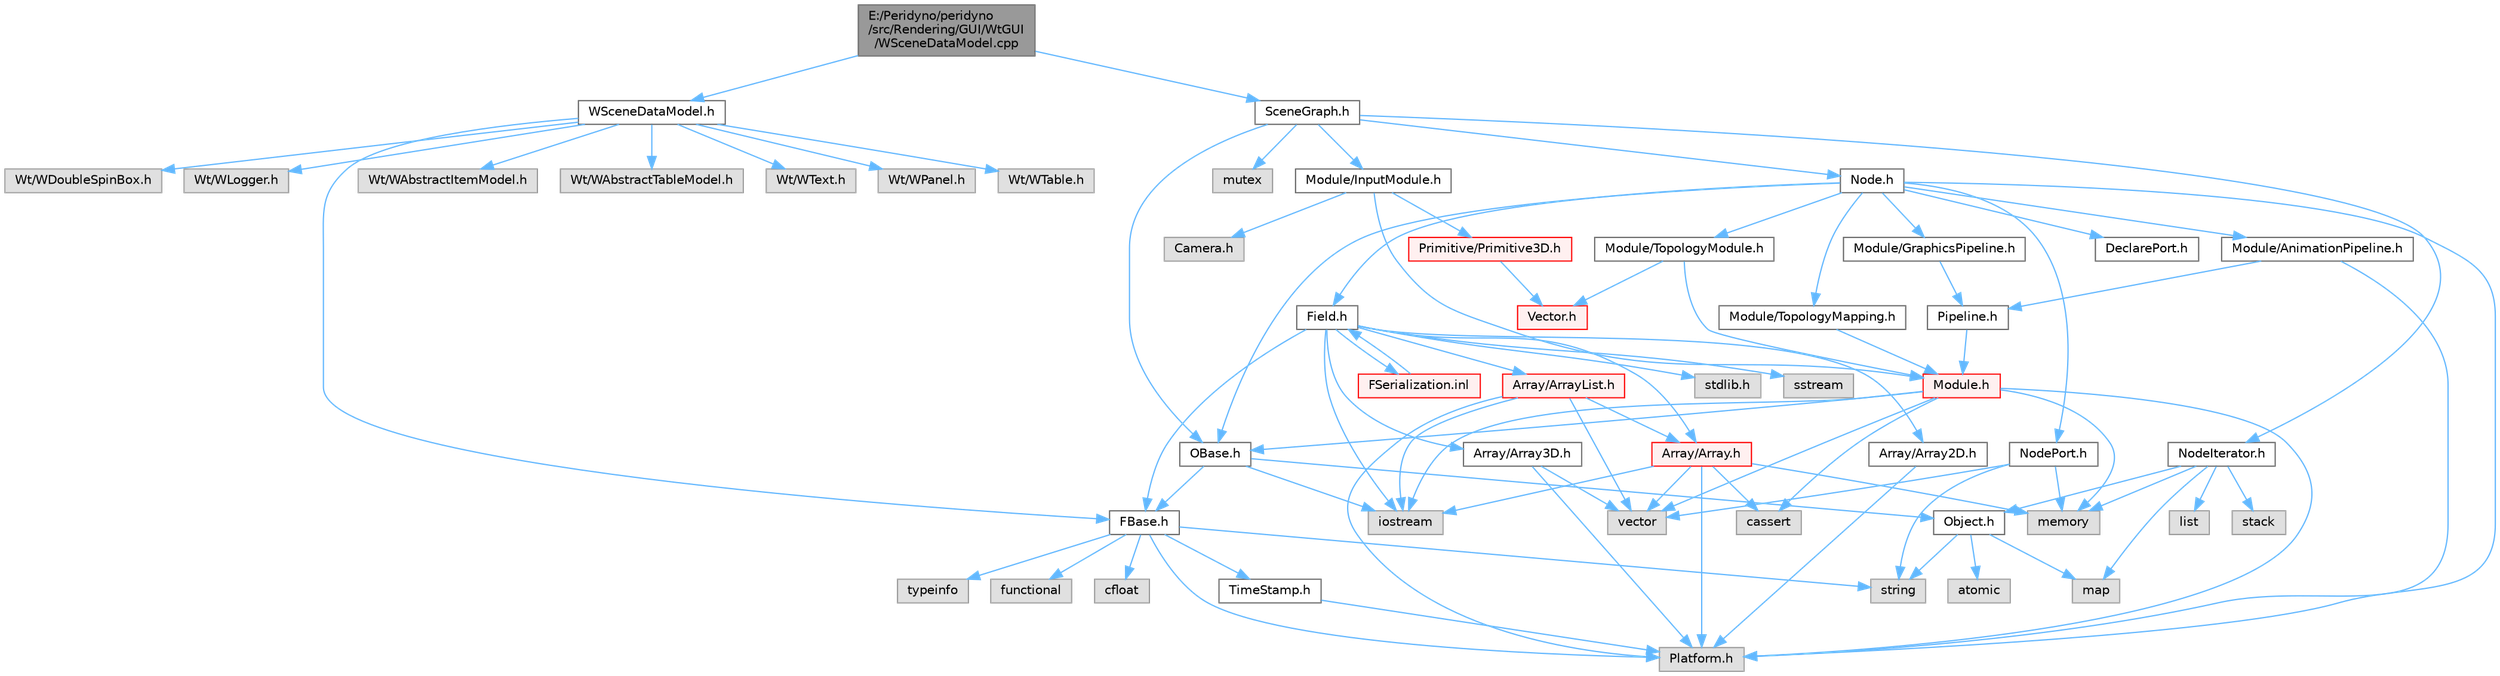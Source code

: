 digraph "E:/Peridyno/peridyno/src/Rendering/GUI/WtGUI/WSceneDataModel.cpp"
{
 // LATEX_PDF_SIZE
  bgcolor="transparent";
  edge [fontname=Helvetica,fontsize=10,labelfontname=Helvetica,labelfontsize=10];
  node [fontname=Helvetica,fontsize=10,shape=box,height=0.2,width=0.4];
  Node1 [id="Node000001",label="E:/Peridyno/peridyno\l/src/Rendering/GUI/WtGUI\l/WSceneDataModel.cpp",height=0.2,width=0.4,color="gray40", fillcolor="grey60", style="filled", fontcolor="black",tooltip=" "];
  Node1 -> Node2 [id="edge1_Node000001_Node000002",color="steelblue1",style="solid",tooltip=" "];
  Node2 [id="Node000002",label="WSceneDataModel.h",height=0.2,width=0.4,color="grey40", fillcolor="white", style="filled",URL="$_w_scene_data_model_8h.html",tooltip=" "];
  Node2 -> Node3 [id="edge2_Node000002_Node000003",color="steelblue1",style="solid",tooltip=" "];
  Node3 [id="Node000003",label="Wt/WAbstractItemModel.h",height=0.2,width=0.4,color="grey60", fillcolor="#E0E0E0", style="filled",tooltip=" "];
  Node2 -> Node4 [id="edge3_Node000002_Node000004",color="steelblue1",style="solid",tooltip=" "];
  Node4 [id="Node000004",label="Wt/WAbstractTableModel.h",height=0.2,width=0.4,color="grey60", fillcolor="#E0E0E0", style="filled",tooltip=" "];
  Node2 -> Node5 [id="edge4_Node000002_Node000005",color="steelblue1",style="solid",tooltip=" "];
  Node5 [id="Node000005",label="Wt/WText.h",height=0.2,width=0.4,color="grey60", fillcolor="#E0E0E0", style="filled",tooltip=" "];
  Node2 -> Node6 [id="edge5_Node000002_Node000006",color="steelblue1",style="solid",tooltip=" "];
  Node6 [id="Node000006",label="Wt/WPanel.h",height=0.2,width=0.4,color="grey60", fillcolor="#E0E0E0", style="filled",tooltip=" "];
  Node2 -> Node7 [id="edge6_Node000002_Node000007",color="steelblue1",style="solid",tooltip=" "];
  Node7 [id="Node000007",label="Wt/WTable.h",height=0.2,width=0.4,color="grey60", fillcolor="#E0E0E0", style="filled",tooltip=" "];
  Node2 -> Node8 [id="edge7_Node000002_Node000008",color="steelblue1",style="solid",tooltip=" "];
  Node8 [id="Node000008",label="Wt/WDoubleSpinBox.h",height=0.2,width=0.4,color="grey60", fillcolor="#E0E0E0", style="filled",tooltip=" "];
  Node2 -> Node9 [id="edge8_Node000002_Node000009",color="steelblue1",style="solid",tooltip=" "];
  Node9 [id="Node000009",label="Wt/WLogger.h",height=0.2,width=0.4,color="grey60", fillcolor="#E0E0E0", style="filled",tooltip=" "];
  Node2 -> Node10 [id="edge9_Node000002_Node000010",color="steelblue1",style="solid",tooltip=" "];
  Node10 [id="Node000010",label="FBase.h",height=0.2,width=0.4,color="grey40", fillcolor="white", style="filled",URL="$_f_base_8h.html",tooltip=" "];
  Node10 -> Node11 [id="edge10_Node000010_Node000011",color="steelblue1",style="solid",tooltip=" "];
  Node11 [id="Node000011",label="Platform.h",height=0.2,width=0.4,color="grey60", fillcolor="#E0E0E0", style="filled",tooltip=" "];
  Node10 -> Node12 [id="edge11_Node000010_Node000012",color="steelblue1",style="solid",tooltip=" "];
  Node12 [id="Node000012",label="TimeStamp.h",height=0.2,width=0.4,color="grey40", fillcolor="white", style="filled",URL="$_time_stamp_8h.html",tooltip=" "];
  Node12 -> Node11 [id="edge12_Node000012_Node000011",color="steelblue1",style="solid",tooltip=" "];
  Node10 -> Node13 [id="edge13_Node000010_Node000013",color="steelblue1",style="solid",tooltip=" "];
  Node13 [id="Node000013",label="typeinfo",height=0.2,width=0.4,color="grey60", fillcolor="#E0E0E0", style="filled",tooltip=" "];
  Node10 -> Node14 [id="edge14_Node000010_Node000014",color="steelblue1",style="solid",tooltip=" "];
  Node14 [id="Node000014",label="string",height=0.2,width=0.4,color="grey60", fillcolor="#E0E0E0", style="filled",tooltip=" "];
  Node10 -> Node15 [id="edge15_Node000010_Node000015",color="steelblue1",style="solid",tooltip=" "];
  Node15 [id="Node000015",label="functional",height=0.2,width=0.4,color="grey60", fillcolor="#E0E0E0", style="filled",tooltip=" "];
  Node10 -> Node16 [id="edge16_Node000010_Node000016",color="steelblue1",style="solid",tooltip=" "];
  Node16 [id="Node000016",label="cfloat",height=0.2,width=0.4,color="grey60", fillcolor="#E0E0E0", style="filled",tooltip=" "];
  Node1 -> Node17 [id="edge17_Node000001_Node000017",color="steelblue1",style="solid",tooltip=" "];
  Node17 [id="Node000017",label="SceneGraph.h",height=0.2,width=0.4,color="grey40", fillcolor="white", style="filled",URL="$_scene_graph_8h.html",tooltip=" "];
  Node17 -> Node18 [id="edge18_Node000017_Node000018",color="steelblue1",style="solid",tooltip=" "];
  Node18 [id="Node000018",label="OBase.h",height=0.2,width=0.4,color="grey40", fillcolor="white", style="filled",URL="$_o_base_8h.html",tooltip=" "];
  Node18 -> Node19 [id="edge19_Node000018_Node000019",color="steelblue1",style="solid",tooltip=" "];
  Node19 [id="Node000019",label="iostream",height=0.2,width=0.4,color="grey60", fillcolor="#E0E0E0", style="filled",tooltip=" "];
  Node18 -> Node10 [id="edge20_Node000018_Node000010",color="steelblue1",style="solid",tooltip=" "];
  Node18 -> Node20 [id="edge21_Node000018_Node000020",color="steelblue1",style="solid",tooltip=" "];
  Node20 [id="Node000020",label="Object.h",height=0.2,width=0.4,color="grey40", fillcolor="white", style="filled",URL="$_object_8h.html",tooltip=" "];
  Node20 -> Node14 [id="edge22_Node000020_Node000014",color="steelblue1",style="solid",tooltip=" "];
  Node20 -> Node21 [id="edge23_Node000020_Node000021",color="steelblue1",style="solid",tooltip=" "];
  Node21 [id="Node000021",label="atomic",height=0.2,width=0.4,color="grey60", fillcolor="#E0E0E0", style="filled",tooltip=" "];
  Node20 -> Node22 [id="edge24_Node000020_Node000022",color="steelblue1",style="solid",tooltip=" "];
  Node22 [id="Node000022",label="map",height=0.2,width=0.4,color="grey60", fillcolor="#E0E0E0", style="filled",tooltip=" "];
  Node17 -> Node23 [id="edge25_Node000017_Node000023",color="steelblue1",style="solid",tooltip=" "];
  Node23 [id="Node000023",label="Node.h",height=0.2,width=0.4,color="grey40", fillcolor="white", style="filled",URL="$_node_8h.html",tooltip=" "];
  Node23 -> Node18 [id="edge26_Node000023_Node000018",color="steelblue1",style="solid",tooltip=" "];
  Node23 -> Node24 [id="edge27_Node000023_Node000024",color="steelblue1",style="solid",tooltip=" "];
  Node24 [id="Node000024",label="Field.h",height=0.2,width=0.4,color="grey40", fillcolor="white", style="filled",URL="$_field_8h.html",tooltip=" "];
  Node24 -> Node19 [id="edge28_Node000024_Node000019",color="steelblue1",style="solid",tooltip=" "];
  Node24 -> Node25 [id="edge29_Node000024_Node000025",color="steelblue1",style="solid",tooltip=" "];
  Node25 [id="Node000025",label="stdlib.h",height=0.2,width=0.4,color="grey60", fillcolor="#E0E0E0", style="filled",tooltip=" "];
  Node24 -> Node26 [id="edge30_Node000024_Node000026",color="steelblue1",style="solid",tooltip=" "];
  Node26 [id="Node000026",label="sstream",height=0.2,width=0.4,color="grey60", fillcolor="#E0E0E0", style="filled",tooltip=" "];
  Node24 -> Node10 [id="edge31_Node000024_Node000010",color="steelblue1",style="solid",tooltip=" "];
  Node24 -> Node27 [id="edge32_Node000024_Node000027",color="steelblue1",style="solid",tooltip=" "];
  Node27 [id="Node000027",label="Array/Array.h",height=0.2,width=0.4,color="red", fillcolor="#FFF0F0", style="filled",URL="$_array_8h.html",tooltip=" "];
  Node27 -> Node11 [id="edge33_Node000027_Node000011",color="steelblue1",style="solid",tooltip=" "];
  Node27 -> Node28 [id="edge34_Node000027_Node000028",color="steelblue1",style="solid",tooltip=" "];
  Node28 [id="Node000028",label="cassert",height=0.2,width=0.4,color="grey60", fillcolor="#E0E0E0", style="filled",tooltip=" "];
  Node27 -> Node29 [id="edge35_Node000027_Node000029",color="steelblue1",style="solid",tooltip=" "];
  Node29 [id="Node000029",label="vector",height=0.2,width=0.4,color="grey60", fillcolor="#E0E0E0", style="filled",tooltip=" "];
  Node27 -> Node19 [id="edge36_Node000027_Node000019",color="steelblue1",style="solid",tooltip=" "];
  Node27 -> Node30 [id="edge37_Node000027_Node000030",color="steelblue1",style="solid",tooltip=" "];
  Node30 [id="Node000030",label="memory",height=0.2,width=0.4,color="grey60", fillcolor="#E0E0E0", style="filled",tooltip=" "];
  Node24 -> Node32 [id="edge38_Node000024_Node000032",color="steelblue1",style="solid",tooltip=" "];
  Node32 [id="Node000032",label="Array/Array2D.h",height=0.2,width=0.4,color="grey40", fillcolor="white", style="filled",URL="$_array2_d_8h.html",tooltip=" "];
  Node32 -> Node11 [id="edge39_Node000032_Node000011",color="steelblue1",style="solid",tooltip=" "];
  Node24 -> Node33 [id="edge40_Node000024_Node000033",color="steelblue1",style="solid",tooltip=" "];
  Node33 [id="Node000033",label="Array/Array3D.h",height=0.2,width=0.4,color="grey40", fillcolor="white", style="filled",URL="$_array3_d_8h.html",tooltip=" "];
  Node33 -> Node11 [id="edge41_Node000033_Node000011",color="steelblue1",style="solid",tooltip=" "];
  Node33 -> Node29 [id="edge42_Node000033_Node000029",color="steelblue1",style="solid",tooltip=" "];
  Node24 -> Node34 [id="edge43_Node000024_Node000034",color="steelblue1",style="solid",tooltip=" "];
  Node34 [id="Node000034",label="Array/ArrayList.h",height=0.2,width=0.4,color="red", fillcolor="#FFF0F0", style="filled",URL="$_array_list_8h.html",tooltip=" "];
  Node34 -> Node29 [id="edge44_Node000034_Node000029",color="steelblue1",style="solid",tooltip=" "];
  Node34 -> Node19 [id="edge45_Node000034_Node000019",color="steelblue1",style="solid",tooltip=" "];
  Node34 -> Node11 [id="edge46_Node000034_Node000011",color="steelblue1",style="solid",tooltip=" "];
  Node34 -> Node27 [id="edge47_Node000034_Node000027",color="steelblue1",style="solid",tooltip=" "];
  Node24 -> Node75 [id="edge48_Node000024_Node000075",color="steelblue1",style="solid",tooltip=" "];
  Node75 [id="Node000075",label="FSerialization.inl",height=0.2,width=0.4,color="red", fillcolor="#FFF0F0", style="filled",URL="$_f_serialization_8inl.html",tooltip=" "];
  Node75 -> Node24 [id="edge49_Node000075_Node000024",color="steelblue1",style="solid",tooltip=" "];
  Node23 -> Node11 [id="edge50_Node000023_Node000011",color="steelblue1",style="solid",tooltip=" "];
  Node23 -> Node79 [id="edge51_Node000023_Node000079",color="steelblue1",style="solid",tooltip=" "];
  Node79 [id="Node000079",label="DeclarePort.h",height=0.2,width=0.4,color="grey40", fillcolor="white", style="filled",URL="$_declare_port_8h.html",tooltip=" "];
  Node23 -> Node80 [id="edge52_Node000023_Node000080",color="steelblue1",style="solid",tooltip=" "];
  Node80 [id="Node000080",label="NodePort.h",height=0.2,width=0.4,color="grey40", fillcolor="white", style="filled",URL="$_node_port_8h.html",tooltip=" "];
  Node80 -> Node14 [id="edge53_Node000080_Node000014",color="steelblue1",style="solid",tooltip=" "];
  Node80 -> Node29 [id="edge54_Node000080_Node000029",color="steelblue1",style="solid",tooltip=" "];
  Node80 -> Node30 [id="edge55_Node000080_Node000030",color="steelblue1",style="solid",tooltip=" "];
  Node23 -> Node81 [id="edge56_Node000023_Node000081",color="steelblue1",style="solid",tooltip=" "];
  Node81 [id="Node000081",label="Module/TopologyModule.h",height=0.2,width=0.4,color="grey40", fillcolor="white", style="filled",URL="$_topology_module_8h.html",tooltip=" "];
  Node81 -> Node39 [id="edge57_Node000081_Node000039",color="steelblue1",style="solid",tooltip=" "];
  Node39 [id="Node000039",label="Vector.h",height=0.2,width=0.4,color="red", fillcolor="#FFF0F0", style="filled",URL="$_vector_8h.html",tooltip=" "];
  Node81 -> Node82 [id="edge58_Node000081_Node000082",color="steelblue1",style="solid",tooltip=" "];
  Node82 [id="Node000082",label="Module.h",height=0.2,width=0.4,color="red", fillcolor="#FFF0F0", style="filled",URL="$_module_8h.html",tooltip=" "];
  Node82 -> Node11 [id="edge59_Node000082_Node000011",color="steelblue1",style="solid",tooltip=" "];
  Node82 -> Node30 [id="edge60_Node000082_Node000030",color="steelblue1",style="solid",tooltip=" "];
  Node82 -> Node29 [id="edge61_Node000082_Node000029",color="steelblue1",style="solid",tooltip=" "];
  Node82 -> Node28 [id="edge62_Node000082_Node000028",color="steelblue1",style="solid",tooltip=" "];
  Node82 -> Node19 [id="edge63_Node000082_Node000019",color="steelblue1",style="solid",tooltip=" "];
  Node82 -> Node18 [id="edge64_Node000082_Node000018",color="steelblue1",style="solid",tooltip=" "];
  Node23 -> Node101 [id="edge65_Node000023_Node000101",color="steelblue1",style="solid",tooltip=" "];
  Node101 [id="Node000101",label="Module/TopologyMapping.h",height=0.2,width=0.4,color="grey40", fillcolor="white", style="filled",URL="$_topology_mapping_8h.html",tooltip=" "];
  Node101 -> Node82 [id="edge66_Node000101_Node000082",color="steelblue1",style="solid",tooltip=" "];
  Node23 -> Node102 [id="edge67_Node000023_Node000102",color="steelblue1",style="solid",tooltip=" "];
  Node102 [id="Node000102",label="Module/AnimationPipeline.h",height=0.2,width=0.4,color="grey40", fillcolor="white", style="filled",URL="$_animation_pipeline_8h.html",tooltip=" "];
  Node102 -> Node103 [id="edge68_Node000102_Node000103",color="steelblue1",style="solid",tooltip=" "];
  Node103 [id="Node000103",label="Pipeline.h",height=0.2,width=0.4,color="grey40", fillcolor="white", style="filled",URL="$_pipeline_8h.html",tooltip=" "];
  Node103 -> Node82 [id="edge69_Node000103_Node000082",color="steelblue1",style="solid",tooltip=" "];
  Node102 -> Node11 [id="edge70_Node000102_Node000011",color="steelblue1",style="solid",tooltip=" "];
  Node23 -> Node104 [id="edge71_Node000023_Node000104",color="steelblue1",style="solid",tooltip=" "];
  Node104 [id="Node000104",label="Module/GraphicsPipeline.h",height=0.2,width=0.4,color="grey40", fillcolor="white", style="filled",URL="$_graphics_pipeline_8h.html",tooltip=" "];
  Node104 -> Node103 [id="edge72_Node000104_Node000103",color="steelblue1",style="solid",tooltip=" "];
  Node17 -> Node105 [id="edge73_Node000017_Node000105",color="steelblue1",style="solid",tooltip=" "];
  Node105 [id="Node000105",label="NodeIterator.h",height=0.2,width=0.4,color="grey40", fillcolor="white", style="filled",URL="$_node_iterator_8h.html",tooltip=" "];
  Node105 -> Node106 [id="edge74_Node000105_Node000106",color="steelblue1",style="solid",tooltip=" "];
  Node106 [id="Node000106",label="stack",height=0.2,width=0.4,color="grey60", fillcolor="#E0E0E0", style="filled",tooltip=" "];
  Node105 -> Node107 [id="edge75_Node000105_Node000107",color="steelblue1",style="solid",tooltip=" "];
  Node107 [id="Node000107",label="list",height=0.2,width=0.4,color="grey60", fillcolor="#E0E0E0", style="filled",tooltip=" "];
  Node105 -> Node22 [id="edge76_Node000105_Node000022",color="steelblue1",style="solid",tooltip=" "];
  Node105 -> Node30 [id="edge77_Node000105_Node000030",color="steelblue1",style="solid",tooltip=" "];
  Node105 -> Node20 [id="edge78_Node000105_Node000020",color="steelblue1",style="solid",tooltip=" "];
  Node17 -> Node108 [id="edge79_Node000017_Node000108",color="steelblue1",style="solid",tooltip=" "];
  Node108 [id="Node000108",label="Module/InputModule.h",height=0.2,width=0.4,color="grey40", fillcolor="white", style="filled",URL="$_input_module_8h.html",tooltip=" "];
  Node108 -> Node82 [id="edge80_Node000108_Node000082",color="steelblue1",style="solid",tooltip=" "];
  Node108 -> Node109 [id="edge81_Node000108_Node000109",color="steelblue1",style="solid",tooltip=" "];
  Node109 [id="Node000109",label="Camera.h",height=0.2,width=0.4,color="grey60", fillcolor="#E0E0E0", style="filled",tooltip=" "];
  Node108 -> Node110 [id="edge82_Node000108_Node000110",color="steelblue1",style="solid",tooltip=" "];
  Node110 [id="Node000110",label="Primitive/Primitive3D.h",height=0.2,width=0.4,color="red", fillcolor="#FFF0F0", style="filled",URL="$_primitive3_d_8h.html",tooltip=" "];
  Node110 -> Node39 [id="edge83_Node000110_Node000039",color="steelblue1",style="solid",tooltip=" "];
  Node17 -> Node84 [id="edge84_Node000017_Node000084",color="steelblue1",style="solid",tooltip=" "];
  Node84 [id="Node000084",label="mutex",height=0.2,width=0.4,color="grey60", fillcolor="#E0E0E0", style="filled",tooltip=" "];
}
